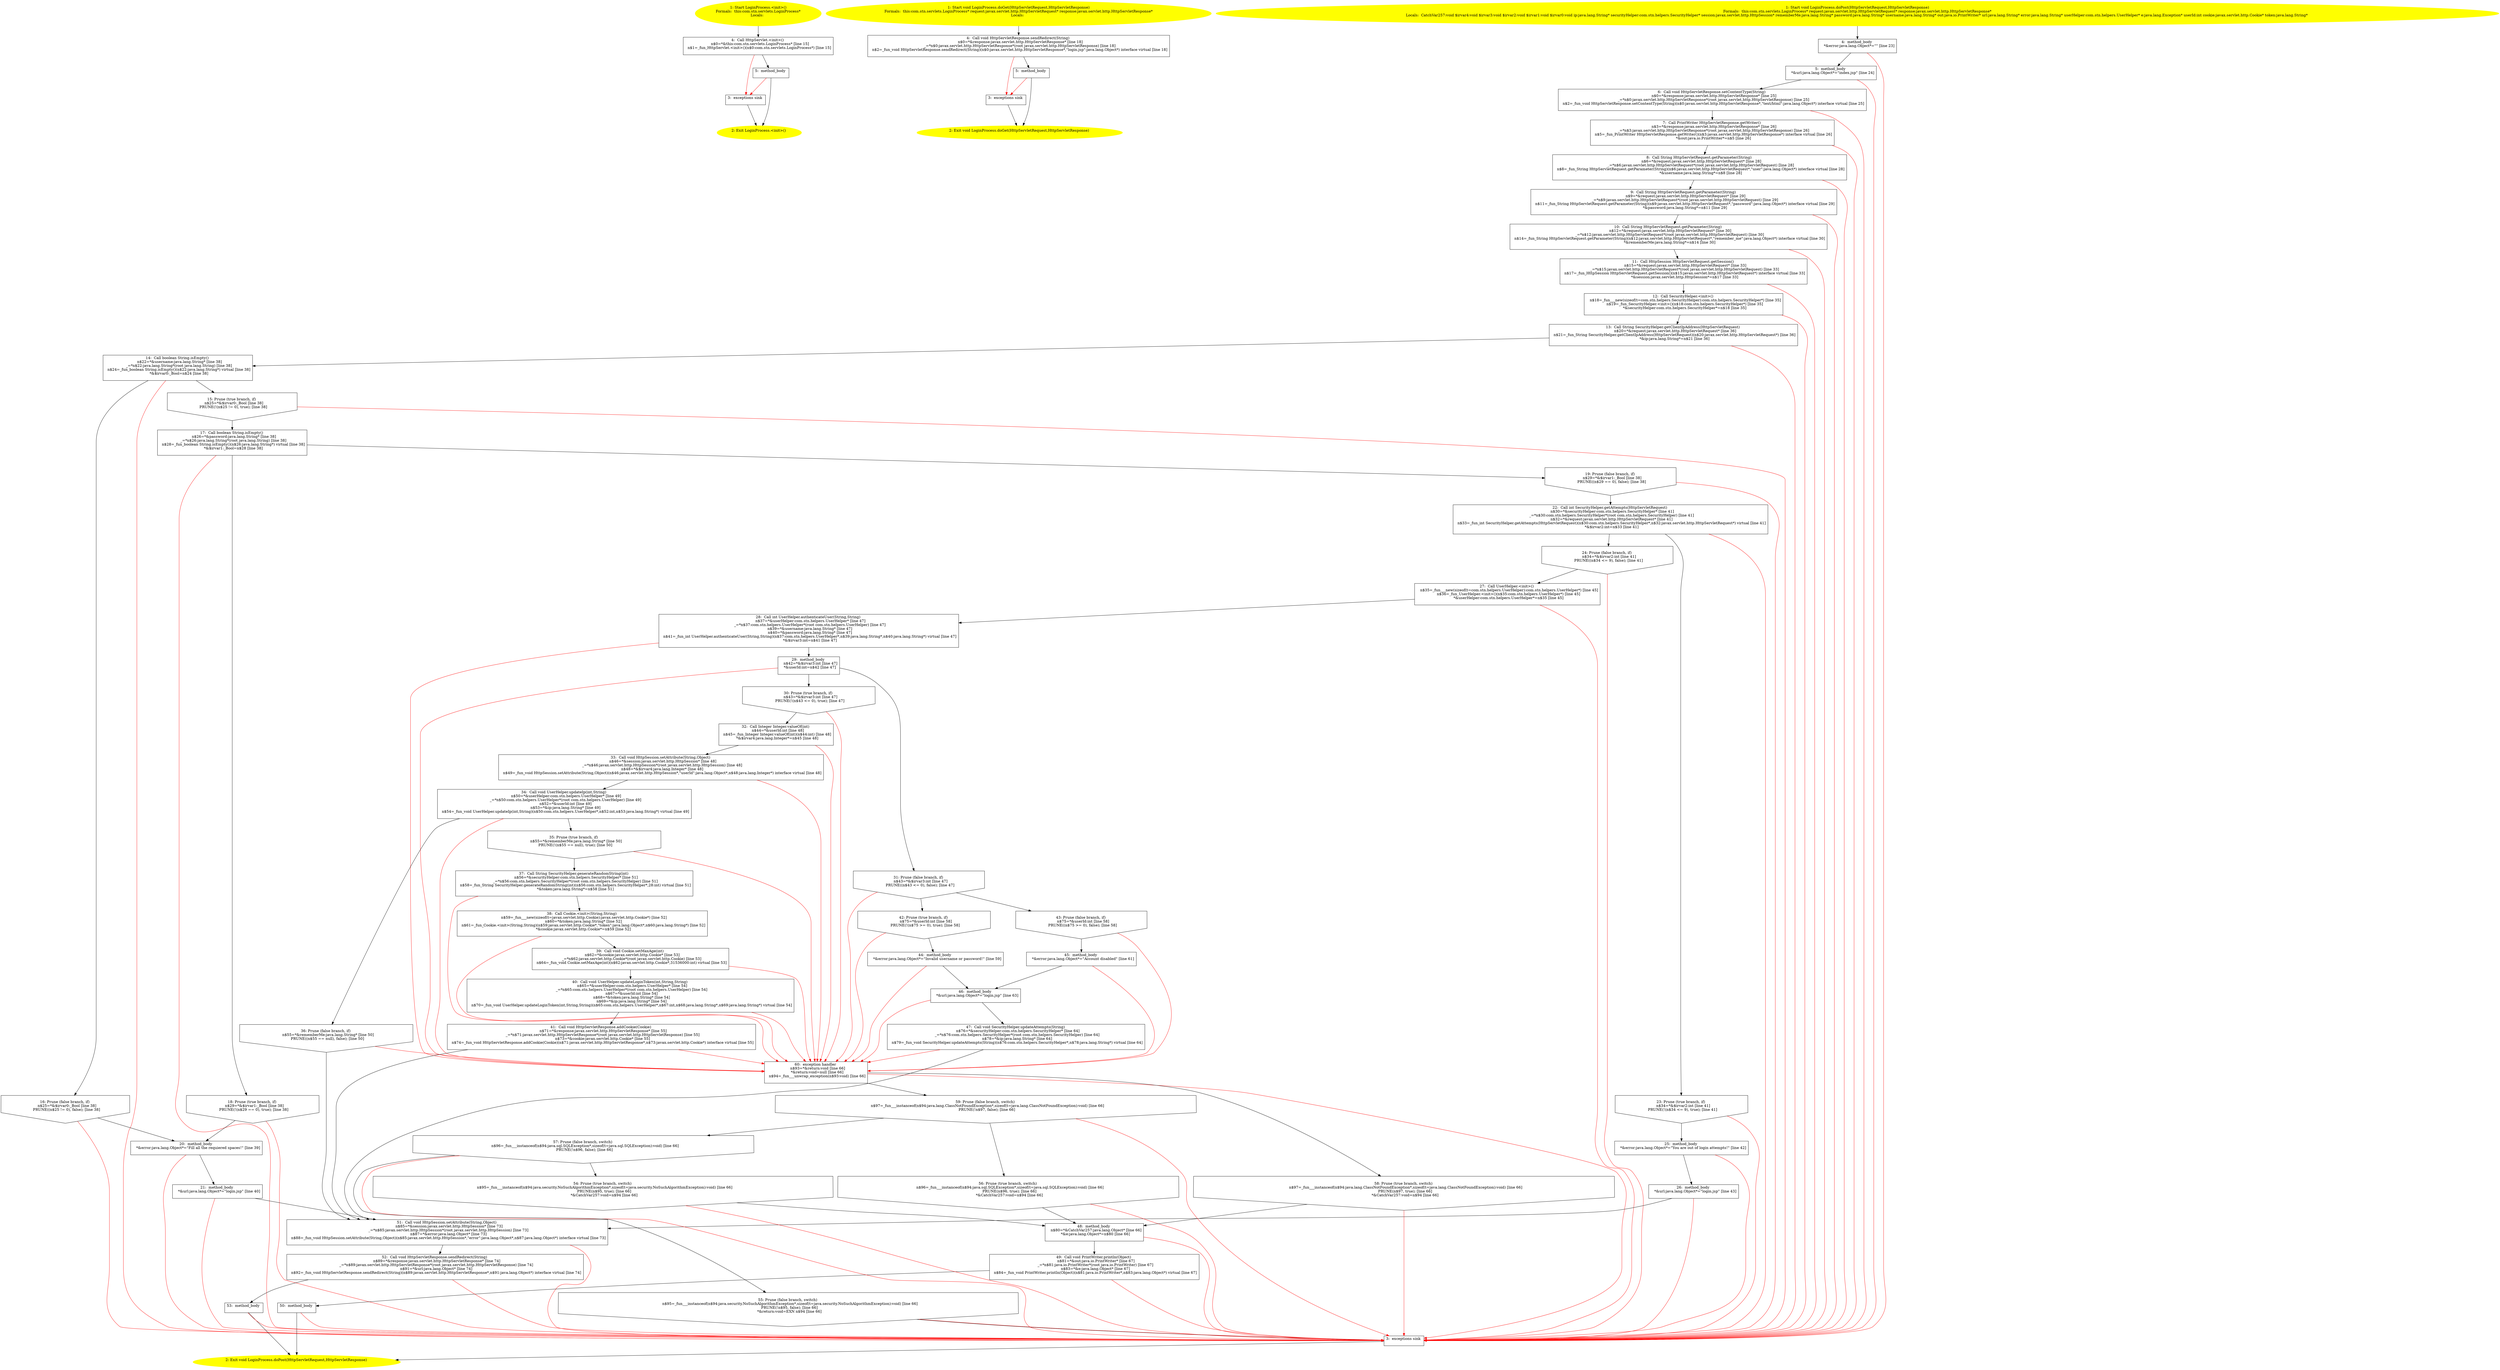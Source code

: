 /* @generated */
digraph cfg {
"com.stn.servlets.LoginProcess.<init>().e7e32b364028042ad67eb1c4033c57be_1" [label="1: Start LoginProcess.<init>()\nFormals:  this:com.stn.servlets.LoginProcess*\nLocals:  \n  " color=yellow style=filled]
	

	 "com.stn.servlets.LoginProcess.<init>().e7e32b364028042ad67eb1c4033c57be_1" -> "com.stn.servlets.LoginProcess.<init>().e7e32b364028042ad67eb1c4033c57be_4" ;
"com.stn.servlets.LoginProcess.<init>().e7e32b364028042ad67eb1c4033c57be_2" [label="2: Exit LoginProcess.<init>() \n  " color=yellow style=filled]
	

"com.stn.servlets.LoginProcess.<init>().e7e32b364028042ad67eb1c4033c57be_3" [label="3:  exceptions sink \n  " shape="box"]
	

	 "com.stn.servlets.LoginProcess.<init>().e7e32b364028042ad67eb1c4033c57be_3" -> "com.stn.servlets.LoginProcess.<init>().e7e32b364028042ad67eb1c4033c57be_2" ;
"com.stn.servlets.LoginProcess.<init>().e7e32b364028042ad67eb1c4033c57be_4" [label="4:  Call HttpServlet.<init>() \n   n$0=*&this:com.stn.servlets.LoginProcess* [line 15]\n  n$1=_fun_HttpServlet.<init>()(n$0:com.stn.servlets.LoginProcess*) [line 15]\n " shape="box"]
	

	 "com.stn.servlets.LoginProcess.<init>().e7e32b364028042ad67eb1c4033c57be_4" -> "com.stn.servlets.LoginProcess.<init>().e7e32b364028042ad67eb1c4033c57be_5" ;
	 "com.stn.servlets.LoginProcess.<init>().e7e32b364028042ad67eb1c4033c57be_4" -> "com.stn.servlets.LoginProcess.<init>().e7e32b364028042ad67eb1c4033c57be_3" [color="red" ];
"com.stn.servlets.LoginProcess.<init>().e7e32b364028042ad67eb1c4033c57be_5" [label="5:  method_body \n  " shape="box"]
	

	 "com.stn.servlets.LoginProcess.<init>().e7e32b364028042ad67eb1c4033c57be_5" -> "com.stn.servlets.LoginProcess.<init>().e7e32b364028042ad67eb1c4033c57be_2" ;
	 "com.stn.servlets.LoginProcess.<init>().e7e32b364028042ad67eb1c4033c57be_5" -> "com.stn.servlets.LoginProcess.<init>().e7e32b364028042ad67eb1c4033c57be_3" [color="red" ];
"com.stn.servlets.LoginProcess.doGet(javax.servlet.http.HttpServletRequest,javax.servlet.http.HttpSer.e315e414e4767ab37ccc99f8ff717835_1" [label="1: Start void LoginProcess.doGet(HttpServletRequest,HttpServletResponse)\nFormals:  this:com.stn.servlets.LoginProcess* request:javax.servlet.http.HttpServletRequest* response:javax.servlet.http.HttpServletResponse*\nLocals:  \n  " color=yellow style=filled]
	

	 "com.stn.servlets.LoginProcess.doGet(javax.servlet.http.HttpServletRequest,javax.servlet.http.HttpSer.e315e414e4767ab37ccc99f8ff717835_1" -> "com.stn.servlets.LoginProcess.doGet(javax.servlet.http.HttpServletRequest,javax.servlet.http.HttpSer.e315e414e4767ab37ccc99f8ff717835_4" ;
"com.stn.servlets.LoginProcess.doGet(javax.servlet.http.HttpServletRequest,javax.servlet.http.HttpSer.e315e414e4767ab37ccc99f8ff717835_2" [label="2: Exit void LoginProcess.doGet(HttpServletRequest,HttpServletResponse) \n  " color=yellow style=filled]
	

"com.stn.servlets.LoginProcess.doGet(javax.servlet.http.HttpServletRequest,javax.servlet.http.HttpSer.e315e414e4767ab37ccc99f8ff717835_3" [label="3:  exceptions sink \n  " shape="box"]
	

	 "com.stn.servlets.LoginProcess.doGet(javax.servlet.http.HttpServletRequest,javax.servlet.http.HttpSer.e315e414e4767ab37ccc99f8ff717835_3" -> "com.stn.servlets.LoginProcess.doGet(javax.servlet.http.HttpServletRequest,javax.servlet.http.HttpSer.e315e414e4767ab37ccc99f8ff717835_2" ;
"com.stn.servlets.LoginProcess.doGet(javax.servlet.http.HttpServletRequest,javax.servlet.http.HttpSer.e315e414e4767ab37ccc99f8ff717835_4" [label="4:  Call void HttpServletResponse.sendRedirect(String) \n   n$0=*&response:javax.servlet.http.HttpServletResponse* [line 18]\n  _=*n$0:javax.servlet.http.HttpServletResponse*(root javax.servlet.http.HttpServletResponse) [line 18]\n  n$2=_fun_void HttpServletResponse.sendRedirect(String)(n$0:javax.servlet.http.HttpServletResponse*,\"login.jsp\":java.lang.Object*) interface virtual [line 18]\n " shape="box"]
	

	 "com.stn.servlets.LoginProcess.doGet(javax.servlet.http.HttpServletRequest,javax.servlet.http.HttpSer.e315e414e4767ab37ccc99f8ff717835_4" -> "com.stn.servlets.LoginProcess.doGet(javax.servlet.http.HttpServletRequest,javax.servlet.http.HttpSer.e315e414e4767ab37ccc99f8ff717835_5" ;
	 "com.stn.servlets.LoginProcess.doGet(javax.servlet.http.HttpServletRequest,javax.servlet.http.HttpSer.e315e414e4767ab37ccc99f8ff717835_4" -> "com.stn.servlets.LoginProcess.doGet(javax.servlet.http.HttpServletRequest,javax.servlet.http.HttpSer.e315e414e4767ab37ccc99f8ff717835_3" [color="red" ];
"com.stn.servlets.LoginProcess.doGet(javax.servlet.http.HttpServletRequest,javax.servlet.http.HttpSer.e315e414e4767ab37ccc99f8ff717835_5" [label="5:  method_body \n  " shape="box"]
	

	 "com.stn.servlets.LoginProcess.doGet(javax.servlet.http.HttpServletRequest,javax.servlet.http.HttpSer.e315e414e4767ab37ccc99f8ff717835_5" -> "com.stn.servlets.LoginProcess.doGet(javax.servlet.http.HttpServletRequest,javax.servlet.http.HttpSer.e315e414e4767ab37ccc99f8ff717835_2" ;
	 "com.stn.servlets.LoginProcess.doGet(javax.servlet.http.HttpServletRequest,javax.servlet.http.HttpSer.e315e414e4767ab37ccc99f8ff717835_5" -> "com.stn.servlets.LoginProcess.doGet(javax.servlet.http.HttpServletRequest,javax.servlet.http.HttpSer.e315e414e4767ab37ccc99f8ff717835_3" [color="red" ];
"com.stn.servlets.LoginProcess.doPost(javax.servlet.http.HttpServletRequest,javax.servlet.http.HttpSe.e1e414de6daa3b1df74bcfbd62e8eeb6_1" [label="1: Start void LoginProcess.doPost(HttpServletRequest,HttpServletResponse)\nFormals:  this:com.stn.servlets.LoginProcess* request:javax.servlet.http.HttpServletRequest* response:javax.servlet.http.HttpServletResponse*\nLocals:  CatchVar257:void $irvar4:void $irvar3:void $irvar2:void $irvar1:void $irvar0:void ip:java.lang.String* securityHelper:com.stn.helpers.SecurityHelper* session:javax.servlet.http.HttpSession* rememberMe:java.lang.String* password:java.lang.String* username:java.lang.String* out:java.io.PrintWriter* url:java.lang.String* error:java.lang.String* userHelper:com.stn.helpers.UserHelper* e:java.lang.Exception* userId:int cookie:javax.servlet.http.Cookie* token:java.lang.String* \n  " color=yellow style=filled]
	

	 "com.stn.servlets.LoginProcess.doPost(javax.servlet.http.HttpServletRequest,javax.servlet.http.HttpSe.e1e414de6daa3b1df74bcfbd62e8eeb6_1" -> "com.stn.servlets.LoginProcess.doPost(javax.servlet.http.HttpServletRequest,javax.servlet.http.HttpSe.e1e414de6daa3b1df74bcfbd62e8eeb6_4" ;
"com.stn.servlets.LoginProcess.doPost(javax.servlet.http.HttpServletRequest,javax.servlet.http.HttpSe.e1e414de6daa3b1df74bcfbd62e8eeb6_2" [label="2: Exit void LoginProcess.doPost(HttpServletRequest,HttpServletResponse) \n  " color=yellow style=filled]
	

"com.stn.servlets.LoginProcess.doPost(javax.servlet.http.HttpServletRequest,javax.servlet.http.HttpSe.e1e414de6daa3b1df74bcfbd62e8eeb6_3" [label="3:  exceptions sink \n  " shape="box"]
	

	 "com.stn.servlets.LoginProcess.doPost(javax.servlet.http.HttpServletRequest,javax.servlet.http.HttpSe.e1e414de6daa3b1df74bcfbd62e8eeb6_3" -> "com.stn.servlets.LoginProcess.doPost(javax.servlet.http.HttpServletRequest,javax.servlet.http.HttpSe.e1e414de6daa3b1df74bcfbd62e8eeb6_2" ;
"com.stn.servlets.LoginProcess.doPost(javax.servlet.http.HttpServletRequest,javax.servlet.http.HttpSe.e1e414de6daa3b1df74bcfbd62e8eeb6_4" [label="4:  method_body \n   *&error:java.lang.Object*=\"\" [line 23]\n " shape="box"]
	

	 "com.stn.servlets.LoginProcess.doPost(javax.servlet.http.HttpServletRequest,javax.servlet.http.HttpSe.e1e414de6daa3b1df74bcfbd62e8eeb6_4" -> "com.stn.servlets.LoginProcess.doPost(javax.servlet.http.HttpServletRequest,javax.servlet.http.HttpSe.e1e414de6daa3b1df74bcfbd62e8eeb6_5" ;
	 "com.stn.servlets.LoginProcess.doPost(javax.servlet.http.HttpServletRequest,javax.servlet.http.HttpSe.e1e414de6daa3b1df74bcfbd62e8eeb6_4" -> "com.stn.servlets.LoginProcess.doPost(javax.servlet.http.HttpServletRequest,javax.servlet.http.HttpSe.e1e414de6daa3b1df74bcfbd62e8eeb6_3" [color="red" ];
"com.stn.servlets.LoginProcess.doPost(javax.servlet.http.HttpServletRequest,javax.servlet.http.HttpSe.e1e414de6daa3b1df74bcfbd62e8eeb6_5" [label="5:  method_body \n   *&url:java.lang.Object*=\"index.jsp\" [line 24]\n " shape="box"]
	

	 "com.stn.servlets.LoginProcess.doPost(javax.servlet.http.HttpServletRequest,javax.servlet.http.HttpSe.e1e414de6daa3b1df74bcfbd62e8eeb6_5" -> "com.stn.servlets.LoginProcess.doPost(javax.servlet.http.HttpServletRequest,javax.servlet.http.HttpSe.e1e414de6daa3b1df74bcfbd62e8eeb6_6" ;
	 "com.stn.servlets.LoginProcess.doPost(javax.servlet.http.HttpServletRequest,javax.servlet.http.HttpSe.e1e414de6daa3b1df74bcfbd62e8eeb6_5" -> "com.stn.servlets.LoginProcess.doPost(javax.servlet.http.HttpServletRequest,javax.servlet.http.HttpSe.e1e414de6daa3b1df74bcfbd62e8eeb6_3" [color="red" ];
"com.stn.servlets.LoginProcess.doPost(javax.servlet.http.HttpServletRequest,javax.servlet.http.HttpSe.e1e414de6daa3b1df74bcfbd62e8eeb6_6" [label="6:  Call void HttpServletResponse.setContentType(String) \n   n$0=*&response:javax.servlet.http.HttpServletResponse* [line 25]\n  _=*n$0:javax.servlet.http.HttpServletResponse*(root javax.servlet.http.HttpServletResponse) [line 25]\n  n$2=_fun_void HttpServletResponse.setContentType(String)(n$0:javax.servlet.http.HttpServletResponse*,\"text/html\":java.lang.Object*) interface virtual [line 25]\n " shape="box"]
	

	 "com.stn.servlets.LoginProcess.doPost(javax.servlet.http.HttpServletRequest,javax.servlet.http.HttpSe.e1e414de6daa3b1df74bcfbd62e8eeb6_6" -> "com.stn.servlets.LoginProcess.doPost(javax.servlet.http.HttpServletRequest,javax.servlet.http.HttpSe.e1e414de6daa3b1df74bcfbd62e8eeb6_7" ;
	 "com.stn.servlets.LoginProcess.doPost(javax.servlet.http.HttpServletRequest,javax.servlet.http.HttpSe.e1e414de6daa3b1df74bcfbd62e8eeb6_6" -> "com.stn.servlets.LoginProcess.doPost(javax.servlet.http.HttpServletRequest,javax.servlet.http.HttpSe.e1e414de6daa3b1df74bcfbd62e8eeb6_3" [color="red" ];
"com.stn.servlets.LoginProcess.doPost(javax.servlet.http.HttpServletRequest,javax.servlet.http.HttpSe.e1e414de6daa3b1df74bcfbd62e8eeb6_7" [label="7:  Call PrintWriter HttpServletResponse.getWriter() \n   n$3=*&response:javax.servlet.http.HttpServletResponse* [line 26]\n  _=*n$3:javax.servlet.http.HttpServletResponse*(root javax.servlet.http.HttpServletResponse) [line 26]\n  n$5=_fun_PrintWriter HttpServletResponse.getWriter()(n$3:javax.servlet.http.HttpServletResponse*) interface virtual [line 26]\n  *&out:java.io.PrintWriter*=n$5 [line 26]\n " shape="box"]
	

	 "com.stn.servlets.LoginProcess.doPost(javax.servlet.http.HttpServletRequest,javax.servlet.http.HttpSe.e1e414de6daa3b1df74bcfbd62e8eeb6_7" -> "com.stn.servlets.LoginProcess.doPost(javax.servlet.http.HttpServletRequest,javax.servlet.http.HttpSe.e1e414de6daa3b1df74bcfbd62e8eeb6_8" ;
	 "com.stn.servlets.LoginProcess.doPost(javax.servlet.http.HttpServletRequest,javax.servlet.http.HttpSe.e1e414de6daa3b1df74bcfbd62e8eeb6_7" -> "com.stn.servlets.LoginProcess.doPost(javax.servlet.http.HttpServletRequest,javax.servlet.http.HttpSe.e1e414de6daa3b1df74bcfbd62e8eeb6_3" [color="red" ];
"com.stn.servlets.LoginProcess.doPost(javax.servlet.http.HttpServletRequest,javax.servlet.http.HttpSe.e1e414de6daa3b1df74bcfbd62e8eeb6_8" [label="8:  Call String HttpServletRequest.getParameter(String) \n   n$6=*&request:javax.servlet.http.HttpServletRequest* [line 28]\n  _=*n$6:javax.servlet.http.HttpServletRequest*(root javax.servlet.http.HttpServletRequest) [line 28]\n  n$8=_fun_String HttpServletRequest.getParameter(String)(n$6:javax.servlet.http.HttpServletRequest*,\"user\":java.lang.Object*) interface virtual [line 28]\n  *&username:java.lang.String*=n$8 [line 28]\n " shape="box"]
	

	 "com.stn.servlets.LoginProcess.doPost(javax.servlet.http.HttpServletRequest,javax.servlet.http.HttpSe.e1e414de6daa3b1df74bcfbd62e8eeb6_8" -> "com.stn.servlets.LoginProcess.doPost(javax.servlet.http.HttpServletRequest,javax.servlet.http.HttpSe.e1e414de6daa3b1df74bcfbd62e8eeb6_9" ;
	 "com.stn.servlets.LoginProcess.doPost(javax.servlet.http.HttpServletRequest,javax.servlet.http.HttpSe.e1e414de6daa3b1df74bcfbd62e8eeb6_8" -> "com.stn.servlets.LoginProcess.doPost(javax.servlet.http.HttpServletRequest,javax.servlet.http.HttpSe.e1e414de6daa3b1df74bcfbd62e8eeb6_3" [color="red" ];
"com.stn.servlets.LoginProcess.doPost(javax.servlet.http.HttpServletRequest,javax.servlet.http.HttpSe.e1e414de6daa3b1df74bcfbd62e8eeb6_9" [label="9:  Call String HttpServletRequest.getParameter(String) \n   n$9=*&request:javax.servlet.http.HttpServletRequest* [line 29]\n  _=*n$9:javax.servlet.http.HttpServletRequest*(root javax.servlet.http.HttpServletRequest) [line 29]\n  n$11=_fun_String HttpServletRequest.getParameter(String)(n$9:javax.servlet.http.HttpServletRequest*,\"password\":java.lang.Object*) interface virtual [line 29]\n  *&password:java.lang.String*=n$11 [line 29]\n " shape="box"]
	

	 "com.stn.servlets.LoginProcess.doPost(javax.servlet.http.HttpServletRequest,javax.servlet.http.HttpSe.e1e414de6daa3b1df74bcfbd62e8eeb6_9" -> "com.stn.servlets.LoginProcess.doPost(javax.servlet.http.HttpServletRequest,javax.servlet.http.HttpSe.e1e414de6daa3b1df74bcfbd62e8eeb6_10" ;
	 "com.stn.servlets.LoginProcess.doPost(javax.servlet.http.HttpServletRequest,javax.servlet.http.HttpSe.e1e414de6daa3b1df74bcfbd62e8eeb6_9" -> "com.stn.servlets.LoginProcess.doPost(javax.servlet.http.HttpServletRequest,javax.servlet.http.HttpSe.e1e414de6daa3b1df74bcfbd62e8eeb6_3" [color="red" ];
"com.stn.servlets.LoginProcess.doPost(javax.servlet.http.HttpServletRequest,javax.servlet.http.HttpSe.e1e414de6daa3b1df74bcfbd62e8eeb6_10" [label="10:  Call String HttpServletRequest.getParameter(String) \n   n$12=*&request:javax.servlet.http.HttpServletRequest* [line 30]\n  _=*n$12:javax.servlet.http.HttpServletRequest*(root javax.servlet.http.HttpServletRequest) [line 30]\n  n$14=_fun_String HttpServletRequest.getParameter(String)(n$12:javax.servlet.http.HttpServletRequest*,\"remember_me\":java.lang.Object*) interface virtual [line 30]\n  *&rememberMe:java.lang.String*=n$14 [line 30]\n " shape="box"]
	

	 "com.stn.servlets.LoginProcess.doPost(javax.servlet.http.HttpServletRequest,javax.servlet.http.HttpSe.e1e414de6daa3b1df74bcfbd62e8eeb6_10" -> "com.stn.servlets.LoginProcess.doPost(javax.servlet.http.HttpServletRequest,javax.servlet.http.HttpSe.e1e414de6daa3b1df74bcfbd62e8eeb6_11" ;
	 "com.stn.servlets.LoginProcess.doPost(javax.servlet.http.HttpServletRequest,javax.servlet.http.HttpSe.e1e414de6daa3b1df74bcfbd62e8eeb6_10" -> "com.stn.servlets.LoginProcess.doPost(javax.servlet.http.HttpServletRequest,javax.servlet.http.HttpSe.e1e414de6daa3b1df74bcfbd62e8eeb6_3" [color="red" ];
"com.stn.servlets.LoginProcess.doPost(javax.servlet.http.HttpServletRequest,javax.servlet.http.HttpSe.e1e414de6daa3b1df74bcfbd62e8eeb6_11" [label="11:  Call HttpSession HttpServletRequest.getSession() \n   n$15=*&request:javax.servlet.http.HttpServletRequest* [line 33]\n  _=*n$15:javax.servlet.http.HttpServletRequest*(root javax.servlet.http.HttpServletRequest) [line 33]\n  n$17=_fun_HttpSession HttpServletRequest.getSession()(n$15:javax.servlet.http.HttpServletRequest*) interface virtual [line 33]\n  *&session:javax.servlet.http.HttpSession*=n$17 [line 33]\n " shape="box"]
	

	 "com.stn.servlets.LoginProcess.doPost(javax.servlet.http.HttpServletRequest,javax.servlet.http.HttpSe.e1e414de6daa3b1df74bcfbd62e8eeb6_11" -> "com.stn.servlets.LoginProcess.doPost(javax.servlet.http.HttpServletRequest,javax.servlet.http.HttpSe.e1e414de6daa3b1df74bcfbd62e8eeb6_12" ;
	 "com.stn.servlets.LoginProcess.doPost(javax.servlet.http.HttpServletRequest,javax.servlet.http.HttpSe.e1e414de6daa3b1df74bcfbd62e8eeb6_11" -> "com.stn.servlets.LoginProcess.doPost(javax.servlet.http.HttpServletRequest,javax.servlet.http.HttpSe.e1e414de6daa3b1df74bcfbd62e8eeb6_3" [color="red" ];
"com.stn.servlets.LoginProcess.doPost(javax.servlet.http.HttpServletRequest,javax.servlet.http.HttpSe.e1e414de6daa3b1df74bcfbd62e8eeb6_12" [label="12:  Call SecurityHelper.<init>() \n   n$18=_fun___new(sizeof(t=com.stn.helpers.SecurityHelper):com.stn.helpers.SecurityHelper*) [line 35]\n  n$19=_fun_SecurityHelper.<init>()(n$18:com.stn.helpers.SecurityHelper*) [line 35]\n  *&securityHelper:com.stn.helpers.SecurityHelper*=n$18 [line 35]\n " shape="box"]
	

	 "com.stn.servlets.LoginProcess.doPost(javax.servlet.http.HttpServletRequest,javax.servlet.http.HttpSe.e1e414de6daa3b1df74bcfbd62e8eeb6_12" -> "com.stn.servlets.LoginProcess.doPost(javax.servlet.http.HttpServletRequest,javax.servlet.http.HttpSe.e1e414de6daa3b1df74bcfbd62e8eeb6_13" ;
	 "com.stn.servlets.LoginProcess.doPost(javax.servlet.http.HttpServletRequest,javax.servlet.http.HttpSe.e1e414de6daa3b1df74bcfbd62e8eeb6_12" -> "com.stn.servlets.LoginProcess.doPost(javax.servlet.http.HttpServletRequest,javax.servlet.http.HttpSe.e1e414de6daa3b1df74bcfbd62e8eeb6_3" [color="red" ];
"com.stn.servlets.LoginProcess.doPost(javax.servlet.http.HttpServletRequest,javax.servlet.http.HttpSe.e1e414de6daa3b1df74bcfbd62e8eeb6_13" [label="13:  Call String SecurityHelper.getClientIpAddress(HttpServletRequest) \n   n$20=*&request:javax.servlet.http.HttpServletRequest* [line 36]\n  n$21=_fun_String SecurityHelper.getClientIpAddress(HttpServletRequest)(n$20:javax.servlet.http.HttpServletRequest*) [line 36]\n  *&ip:java.lang.String*=n$21 [line 36]\n " shape="box"]
	

	 "com.stn.servlets.LoginProcess.doPost(javax.servlet.http.HttpServletRequest,javax.servlet.http.HttpSe.e1e414de6daa3b1df74bcfbd62e8eeb6_13" -> "com.stn.servlets.LoginProcess.doPost(javax.servlet.http.HttpServletRequest,javax.servlet.http.HttpSe.e1e414de6daa3b1df74bcfbd62e8eeb6_14" ;
	 "com.stn.servlets.LoginProcess.doPost(javax.servlet.http.HttpServletRequest,javax.servlet.http.HttpSe.e1e414de6daa3b1df74bcfbd62e8eeb6_13" -> "com.stn.servlets.LoginProcess.doPost(javax.servlet.http.HttpServletRequest,javax.servlet.http.HttpSe.e1e414de6daa3b1df74bcfbd62e8eeb6_3" [color="red" ];
"com.stn.servlets.LoginProcess.doPost(javax.servlet.http.HttpServletRequest,javax.servlet.http.HttpSe.e1e414de6daa3b1df74bcfbd62e8eeb6_14" [label="14:  Call boolean String.isEmpty() \n   n$22=*&username:java.lang.String* [line 38]\n  _=*n$22:java.lang.String*(root java.lang.String) [line 38]\n  n$24=_fun_boolean String.isEmpty()(n$22:java.lang.String*) virtual [line 38]\n  *&$irvar0:_Bool=n$24 [line 38]\n " shape="box"]
	

	 "com.stn.servlets.LoginProcess.doPost(javax.servlet.http.HttpServletRequest,javax.servlet.http.HttpSe.e1e414de6daa3b1df74bcfbd62e8eeb6_14" -> "com.stn.servlets.LoginProcess.doPost(javax.servlet.http.HttpServletRequest,javax.servlet.http.HttpSe.e1e414de6daa3b1df74bcfbd62e8eeb6_15" ;
	 "com.stn.servlets.LoginProcess.doPost(javax.servlet.http.HttpServletRequest,javax.servlet.http.HttpSe.e1e414de6daa3b1df74bcfbd62e8eeb6_14" -> "com.stn.servlets.LoginProcess.doPost(javax.servlet.http.HttpServletRequest,javax.servlet.http.HttpSe.e1e414de6daa3b1df74bcfbd62e8eeb6_16" ;
	 "com.stn.servlets.LoginProcess.doPost(javax.servlet.http.HttpServletRequest,javax.servlet.http.HttpSe.e1e414de6daa3b1df74bcfbd62e8eeb6_14" -> "com.stn.servlets.LoginProcess.doPost(javax.servlet.http.HttpServletRequest,javax.servlet.http.HttpSe.e1e414de6daa3b1df74bcfbd62e8eeb6_3" [color="red" ];
"com.stn.servlets.LoginProcess.doPost(javax.servlet.http.HttpServletRequest,javax.servlet.http.HttpSe.e1e414de6daa3b1df74bcfbd62e8eeb6_15" [label="15: Prune (true branch, if) \n   n$25=*&$irvar0:_Bool [line 38]\n  PRUNE(!(n$25 != 0), true); [line 38]\n " shape="invhouse"]
	

	 "com.stn.servlets.LoginProcess.doPost(javax.servlet.http.HttpServletRequest,javax.servlet.http.HttpSe.e1e414de6daa3b1df74bcfbd62e8eeb6_15" -> "com.stn.servlets.LoginProcess.doPost(javax.servlet.http.HttpServletRequest,javax.servlet.http.HttpSe.e1e414de6daa3b1df74bcfbd62e8eeb6_17" ;
	 "com.stn.servlets.LoginProcess.doPost(javax.servlet.http.HttpServletRequest,javax.servlet.http.HttpSe.e1e414de6daa3b1df74bcfbd62e8eeb6_15" -> "com.stn.servlets.LoginProcess.doPost(javax.servlet.http.HttpServletRequest,javax.servlet.http.HttpSe.e1e414de6daa3b1df74bcfbd62e8eeb6_3" [color="red" ];
"com.stn.servlets.LoginProcess.doPost(javax.servlet.http.HttpServletRequest,javax.servlet.http.HttpSe.e1e414de6daa3b1df74bcfbd62e8eeb6_16" [label="16: Prune (false branch, if) \n   n$25=*&$irvar0:_Bool [line 38]\n  PRUNE((n$25 != 0), false); [line 38]\n " shape="invhouse"]
	

	 "com.stn.servlets.LoginProcess.doPost(javax.servlet.http.HttpServletRequest,javax.servlet.http.HttpSe.e1e414de6daa3b1df74bcfbd62e8eeb6_16" -> "com.stn.servlets.LoginProcess.doPost(javax.servlet.http.HttpServletRequest,javax.servlet.http.HttpSe.e1e414de6daa3b1df74bcfbd62e8eeb6_20" ;
	 "com.stn.servlets.LoginProcess.doPost(javax.servlet.http.HttpServletRequest,javax.servlet.http.HttpSe.e1e414de6daa3b1df74bcfbd62e8eeb6_16" -> "com.stn.servlets.LoginProcess.doPost(javax.servlet.http.HttpServletRequest,javax.servlet.http.HttpSe.e1e414de6daa3b1df74bcfbd62e8eeb6_3" [color="red" ];
"com.stn.servlets.LoginProcess.doPost(javax.servlet.http.HttpServletRequest,javax.servlet.http.HttpSe.e1e414de6daa3b1df74bcfbd62e8eeb6_17" [label="17:  Call boolean String.isEmpty() \n   n$26=*&password:java.lang.String* [line 38]\n  _=*n$26:java.lang.String*(root java.lang.String) [line 38]\n  n$28=_fun_boolean String.isEmpty()(n$26:java.lang.String*) virtual [line 38]\n  *&$irvar1:_Bool=n$28 [line 38]\n " shape="box"]
	

	 "com.stn.servlets.LoginProcess.doPost(javax.servlet.http.HttpServletRequest,javax.servlet.http.HttpSe.e1e414de6daa3b1df74bcfbd62e8eeb6_17" -> "com.stn.servlets.LoginProcess.doPost(javax.servlet.http.HttpServletRequest,javax.servlet.http.HttpSe.e1e414de6daa3b1df74bcfbd62e8eeb6_18" ;
	 "com.stn.servlets.LoginProcess.doPost(javax.servlet.http.HttpServletRequest,javax.servlet.http.HttpSe.e1e414de6daa3b1df74bcfbd62e8eeb6_17" -> "com.stn.servlets.LoginProcess.doPost(javax.servlet.http.HttpServletRequest,javax.servlet.http.HttpSe.e1e414de6daa3b1df74bcfbd62e8eeb6_19" ;
	 "com.stn.servlets.LoginProcess.doPost(javax.servlet.http.HttpServletRequest,javax.servlet.http.HttpSe.e1e414de6daa3b1df74bcfbd62e8eeb6_17" -> "com.stn.servlets.LoginProcess.doPost(javax.servlet.http.HttpServletRequest,javax.servlet.http.HttpSe.e1e414de6daa3b1df74bcfbd62e8eeb6_3" [color="red" ];
"com.stn.servlets.LoginProcess.doPost(javax.servlet.http.HttpServletRequest,javax.servlet.http.HttpSe.e1e414de6daa3b1df74bcfbd62e8eeb6_18" [label="18: Prune (true branch, if) \n   n$29=*&$irvar1:_Bool [line 38]\n  PRUNE(!(n$29 == 0), true); [line 38]\n " shape="invhouse"]
	

	 "com.stn.servlets.LoginProcess.doPost(javax.servlet.http.HttpServletRequest,javax.servlet.http.HttpSe.e1e414de6daa3b1df74bcfbd62e8eeb6_18" -> "com.stn.servlets.LoginProcess.doPost(javax.servlet.http.HttpServletRequest,javax.servlet.http.HttpSe.e1e414de6daa3b1df74bcfbd62e8eeb6_20" ;
	 "com.stn.servlets.LoginProcess.doPost(javax.servlet.http.HttpServletRequest,javax.servlet.http.HttpSe.e1e414de6daa3b1df74bcfbd62e8eeb6_18" -> "com.stn.servlets.LoginProcess.doPost(javax.servlet.http.HttpServletRequest,javax.servlet.http.HttpSe.e1e414de6daa3b1df74bcfbd62e8eeb6_3" [color="red" ];
"com.stn.servlets.LoginProcess.doPost(javax.servlet.http.HttpServletRequest,javax.servlet.http.HttpSe.e1e414de6daa3b1df74bcfbd62e8eeb6_19" [label="19: Prune (false branch, if) \n   n$29=*&$irvar1:_Bool [line 38]\n  PRUNE((n$29 == 0), false); [line 38]\n " shape="invhouse"]
	

	 "com.stn.servlets.LoginProcess.doPost(javax.servlet.http.HttpServletRequest,javax.servlet.http.HttpSe.e1e414de6daa3b1df74bcfbd62e8eeb6_19" -> "com.stn.servlets.LoginProcess.doPost(javax.servlet.http.HttpServletRequest,javax.servlet.http.HttpSe.e1e414de6daa3b1df74bcfbd62e8eeb6_22" ;
	 "com.stn.servlets.LoginProcess.doPost(javax.servlet.http.HttpServletRequest,javax.servlet.http.HttpSe.e1e414de6daa3b1df74bcfbd62e8eeb6_19" -> "com.stn.servlets.LoginProcess.doPost(javax.servlet.http.HttpServletRequest,javax.servlet.http.HttpSe.e1e414de6daa3b1df74bcfbd62e8eeb6_3" [color="red" ];
"com.stn.servlets.LoginProcess.doPost(javax.servlet.http.HttpServletRequest,javax.servlet.http.HttpSe.e1e414de6daa3b1df74bcfbd62e8eeb6_20" [label="20:  method_body \n   *&error:java.lang.Object*=\"Fill all the requiered spaces!\" [line 39]\n " shape="box"]
	

	 "com.stn.servlets.LoginProcess.doPost(javax.servlet.http.HttpServletRequest,javax.servlet.http.HttpSe.e1e414de6daa3b1df74bcfbd62e8eeb6_20" -> "com.stn.servlets.LoginProcess.doPost(javax.servlet.http.HttpServletRequest,javax.servlet.http.HttpSe.e1e414de6daa3b1df74bcfbd62e8eeb6_21" ;
	 "com.stn.servlets.LoginProcess.doPost(javax.servlet.http.HttpServletRequest,javax.servlet.http.HttpSe.e1e414de6daa3b1df74bcfbd62e8eeb6_20" -> "com.stn.servlets.LoginProcess.doPost(javax.servlet.http.HttpServletRequest,javax.servlet.http.HttpSe.e1e414de6daa3b1df74bcfbd62e8eeb6_3" [color="red" ];
"com.stn.servlets.LoginProcess.doPost(javax.servlet.http.HttpServletRequest,javax.servlet.http.HttpSe.e1e414de6daa3b1df74bcfbd62e8eeb6_21" [label="21:  method_body \n   *&url:java.lang.Object*=\"login.jsp\" [line 40]\n " shape="box"]
	

	 "com.stn.servlets.LoginProcess.doPost(javax.servlet.http.HttpServletRequest,javax.servlet.http.HttpSe.e1e414de6daa3b1df74bcfbd62e8eeb6_21" -> "com.stn.servlets.LoginProcess.doPost(javax.servlet.http.HttpServletRequest,javax.servlet.http.HttpSe.e1e414de6daa3b1df74bcfbd62e8eeb6_51" ;
	 "com.stn.servlets.LoginProcess.doPost(javax.servlet.http.HttpServletRequest,javax.servlet.http.HttpSe.e1e414de6daa3b1df74bcfbd62e8eeb6_21" -> "com.stn.servlets.LoginProcess.doPost(javax.servlet.http.HttpServletRequest,javax.servlet.http.HttpSe.e1e414de6daa3b1df74bcfbd62e8eeb6_3" [color="red" ];
"com.stn.servlets.LoginProcess.doPost(javax.servlet.http.HttpServletRequest,javax.servlet.http.HttpSe.e1e414de6daa3b1df74bcfbd62e8eeb6_22" [label="22:  Call int SecurityHelper.getAttempts(HttpServletRequest) \n   n$30=*&securityHelper:com.stn.helpers.SecurityHelper* [line 41]\n  _=*n$30:com.stn.helpers.SecurityHelper*(root com.stn.helpers.SecurityHelper) [line 41]\n  n$32=*&request:javax.servlet.http.HttpServletRequest* [line 41]\n  n$33=_fun_int SecurityHelper.getAttempts(HttpServletRequest)(n$30:com.stn.helpers.SecurityHelper*,n$32:javax.servlet.http.HttpServletRequest*) virtual [line 41]\n  *&$irvar2:int=n$33 [line 41]\n " shape="box"]
	

	 "com.stn.servlets.LoginProcess.doPost(javax.servlet.http.HttpServletRequest,javax.servlet.http.HttpSe.e1e414de6daa3b1df74bcfbd62e8eeb6_22" -> "com.stn.servlets.LoginProcess.doPost(javax.servlet.http.HttpServletRequest,javax.servlet.http.HttpSe.e1e414de6daa3b1df74bcfbd62e8eeb6_23" ;
	 "com.stn.servlets.LoginProcess.doPost(javax.servlet.http.HttpServletRequest,javax.servlet.http.HttpSe.e1e414de6daa3b1df74bcfbd62e8eeb6_22" -> "com.stn.servlets.LoginProcess.doPost(javax.servlet.http.HttpServletRequest,javax.servlet.http.HttpSe.e1e414de6daa3b1df74bcfbd62e8eeb6_24" ;
	 "com.stn.servlets.LoginProcess.doPost(javax.servlet.http.HttpServletRequest,javax.servlet.http.HttpSe.e1e414de6daa3b1df74bcfbd62e8eeb6_22" -> "com.stn.servlets.LoginProcess.doPost(javax.servlet.http.HttpServletRequest,javax.servlet.http.HttpSe.e1e414de6daa3b1df74bcfbd62e8eeb6_3" [color="red" ];
"com.stn.servlets.LoginProcess.doPost(javax.servlet.http.HttpServletRequest,javax.servlet.http.HttpSe.e1e414de6daa3b1df74bcfbd62e8eeb6_23" [label="23: Prune (true branch, if) \n   n$34=*&$irvar2:int [line 41]\n  PRUNE(!(n$34 <= 9), true); [line 41]\n " shape="invhouse"]
	

	 "com.stn.servlets.LoginProcess.doPost(javax.servlet.http.HttpServletRequest,javax.servlet.http.HttpSe.e1e414de6daa3b1df74bcfbd62e8eeb6_23" -> "com.stn.servlets.LoginProcess.doPost(javax.servlet.http.HttpServletRequest,javax.servlet.http.HttpSe.e1e414de6daa3b1df74bcfbd62e8eeb6_25" ;
	 "com.stn.servlets.LoginProcess.doPost(javax.servlet.http.HttpServletRequest,javax.servlet.http.HttpSe.e1e414de6daa3b1df74bcfbd62e8eeb6_23" -> "com.stn.servlets.LoginProcess.doPost(javax.servlet.http.HttpServletRequest,javax.servlet.http.HttpSe.e1e414de6daa3b1df74bcfbd62e8eeb6_3" [color="red" ];
"com.stn.servlets.LoginProcess.doPost(javax.servlet.http.HttpServletRequest,javax.servlet.http.HttpSe.e1e414de6daa3b1df74bcfbd62e8eeb6_24" [label="24: Prune (false branch, if) \n   n$34=*&$irvar2:int [line 41]\n  PRUNE((n$34 <= 9), false); [line 41]\n " shape="invhouse"]
	

	 "com.stn.servlets.LoginProcess.doPost(javax.servlet.http.HttpServletRequest,javax.servlet.http.HttpSe.e1e414de6daa3b1df74bcfbd62e8eeb6_24" -> "com.stn.servlets.LoginProcess.doPost(javax.servlet.http.HttpServletRequest,javax.servlet.http.HttpSe.e1e414de6daa3b1df74bcfbd62e8eeb6_27" ;
	 "com.stn.servlets.LoginProcess.doPost(javax.servlet.http.HttpServletRequest,javax.servlet.http.HttpSe.e1e414de6daa3b1df74bcfbd62e8eeb6_24" -> "com.stn.servlets.LoginProcess.doPost(javax.servlet.http.HttpServletRequest,javax.servlet.http.HttpSe.e1e414de6daa3b1df74bcfbd62e8eeb6_3" [color="red" ];
"com.stn.servlets.LoginProcess.doPost(javax.servlet.http.HttpServletRequest,javax.servlet.http.HttpSe.e1e414de6daa3b1df74bcfbd62e8eeb6_25" [label="25:  method_body \n   *&error:java.lang.Object*=\"You are out of login attempts!\" [line 42]\n " shape="box"]
	

	 "com.stn.servlets.LoginProcess.doPost(javax.servlet.http.HttpServletRequest,javax.servlet.http.HttpSe.e1e414de6daa3b1df74bcfbd62e8eeb6_25" -> "com.stn.servlets.LoginProcess.doPost(javax.servlet.http.HttpServletRequest,javax.servlet.http.HttpSe.e1e414de6daa3b1df74bcfbd62e8eeb6_26" ;
	 "com.stn.servlets.LoginProcess.doPost(javax.servlet.http.HttpServletRequest,javax.servlet.http.HttpSe.e1e414de6daa3b1df74bcfbd62e8eeb6_25" -> "com.stn.servlets.LoginProcess.doPost(javax.servlet.http.HttpServletRequest,javax.servlet.http.HttpSe.e1e414de6daa3b1df74bcfbd62e8eeb6_3" [color="red" ];
"com.stn.servlets.LoginProcess.doPost(javax.servlet.http.HttpServletRequest,javax.servlet.http.HttpSe.e1e414de6daa3b1df74bcfbd62e8eeb6_26" [label="26:  method_body \n   *&url:java.lang.Object*=\"login.jsp\" [line 43]\n " shape="box"]
	

	 "com.stn.servlets.LoginProcess.doPost(javax.servlet.http.HttpServletRequest,javax.servlet.http.HttpSe.e1e414de6daa3b1df74bcfbd62e8eeb6_26" -> "com.stn.servlets.LoginProcess.doPost(javax.servlet.http.HttpServletRequest,javax.servlet.http.HttpSe.e1e414de6daa3b1df74bcfbd62e8eeb6_51" ;
	 "com.stn.servlets.LoginProcess.doPost(javax.servlet.http.HttpServletRequest,javax.servlet.http.HttpSe.e1e414de6daa3b1df74bcfbd62e8eeb6_26" -> "com.stn.servlets.LoginProcess.doPost(javax.servlet.http.HttpServletRequest,javax.servlet.http.HttpSe.e1e414de6daa3b1df74bcfbd62e8eeb6_3" [color="red" ];
"com.stn.servlets.LoginProcess.doPost(javax.servlet.http.HttpServletRequest,javax.servlet.http.HttpSe.e1e414de6daa3b1df74bcfbd62e8eeb6_27" [label="27:  Call UserHelper.<init>() \n   n$35=_fun___new(sizeof(t=com.stn.helpers.UserHelper):com.stn.helpers.UserHelper*) [line 45]\n  n$36=_fun_UserHelper.<init>()(n$35:com.stn.helpers.UserHelper*) [line 45]\n  *&userHelper:com.stn.helpers.UserHelper*=n$35 [line 45]\n " shape="box"]
	

	 "com.stn.servlets.LoginProcess.doPost(javax.servlet.http.HttpServletRequest,javax.servlet.http.HttpSe.e1e414de6daa3b1df74bcfbd62e8eeb6_27" -> "com.stn.servlets.LoginProcess.doPost(javax.servlet.http.HttpServletRequest,javax.servlet.http.HttpSe.e1e414de6daa3b1df74bcfbd62e8eeb6_28" ;
	 "com.stn.servlets.LoginProcess.doPost(javax.servlet.http.HttpServletRequest,javax.servlet.http.HttpSe.e1e414de6daa3b1df74bcfbd62e8eeb6_27" -> "com.stn.servlets.LoginProcess.doPost(javax.servlet.http.HttpServletRequest,javax.servlet.http.HttpSe.e1e414de6daa3b1df74bcfbd62e8eeb6_3" [color="red" ];
"com.stn.servlets.LoginProcess.doPost(javax.servlet.http.HttpServletRequest,javax.servlet.http.HttpSe.e1e414de6daa3b1df74bcfbd62e8eeb6_28" [label="28:  Call int UserHelper.authenticateUser(String,String) \n   n$37=*&userHelper:com.stn.helpers.UserHelper* [line 47]\n  _=*n$37:com.stn.helpers.UserHelper*(root com.stn.helpers.UserHelper) [line 47]\n  n$39=*&username:java.lang.String* [line 47]\n  n$40=*&password:java.lang.String* [line 47]\n  n$41=_fun_int UserHelper.authenticateUser(String,String)(n$37:com.stn.helpers.UserHelper*,n$39:java.lang.String*,n$40:java.lang.String*) virtual [line 47]\n  *&$irvar3:int=n$41 [line 47]\n " shape="box"]
	

	 "com.stn.servlets.LoginProcess.doPost(javax.servlet.http.HttpServletRequest,javax.servlet.http.HttpSe.e1e414de6daa3b1df74bcfbd62e8eeb6_28" -> "com.stn.servlets.LoginProcess.doPost(javax.servlet.http.HttpServletRequest,javax.servlet.http.HttpSe.e1e414de6daa3b1df74bcfbd62e8eeb6_29" ;
	 "com.stn.servlets.LoginProcess.doPost(javax.servlet.http.HttpServletRequest,javax.servlet.http.HttpSe.e1e414de6daa3b1df74bcfbd62e8eeb6_28" -> "com.stn.servlets.LoginProcess.doPost(javax.servlet.http.HttpServletRequest,javax.servlet.http.HttpSe.e1e414de6daa3b1df74bcfbd62e8eeb6_60" [color="red" ];
"com.stn.servlets.LoginProcess.doPost(javax.servlet.http.HttpServletRequest,javax.servlet.http.HttpSe.e1e414de6daa3b1df74bcfbd62e8eeb6_29" [label="29:  method_body \n   n$42=*&$irvar3:int [line 47]\n  *&userId:int=n$42 [line 47]\n " shape="box"]
	

	 "com.stn.servlets.LoginProcess.doPost(javax.servlet.http.HttpServletRequest,javax.servlet.http.HttpSe.e1e414de6daa3b1df74bcfbd62e8eeb6_29" -> "com.stn.servlets.LoginProcess.doPost(javax.servlet.http.HttpServletRequest,javax.servlet.http.HttpSe.e1e414de6daa3b1df74bcfbd62e8eeb6_30" ;
	 "com.stn.servlets.LoginProcess.doPost(javax.servlet.http.HttpServletRequest,javax.servlet.http.HttpSe.e1e414de6daa3b1df74bcfbd62e8eeb6_29" -> "com.stn.servlets.LoginProcess.doPost(javax.servlet.http.HttpServletRequest,javax.servlet.http.HttpSe.e1e414de6daa3b1df74bcfbd62e8eeb6_31" ;
	 "com.stn.servlets.LoginProcess.doPost(javax.servlet.http.HttpServletRequest,javax.servlet.http.HttpSe.e1e414de6daa3b1df74bcfbd62e8eeb6_29" -> "com.stn.servlets.LoginProcess.doPost(javax.servlet.http.HttpServletRequest,javax.servlet.http.HttpSe.e1e414de6daa3b1df74bcfbd62e8eeb6_60" [color="red" ];
"com.stn.servlets.LoginProcess.doPost(javax.servlet.http.HttpServletRequest,javax.servlet.http.HttpSe.e1e414de6daa3b1df74bcfbd62e8eeb6_30" [label="30: Prune (true branch, if) \n   n$43=*&$irvar3:int [line 47]\n  PRUNE(!(n$43 <= 0), true); [line 47]\n " shape="invhouse"]
	

	 "com.stn.servlets.LoginProcess.doPost(javax.servlet.http.HttpServletRequest,javax.servlet.http.HttpSe.e1e414de6daa3b1df74bcfbd62e8eeb6_30" -> "com.stn.servlets.LoginProcess.doPost(javax.servlet.http.HttpServletRequest,javax.servlet.http.HttpSe.e1e414de6daa3b1df74bcfbd62e8eeb6_32" ;
	 "com.stn.servlets.LoginProcess.doPost(javax.servlet.http.HttpServletRequest,javax.servlet.http.HttpSe.e1e414de6daa3b1df74bcfbd62e8eeb6_30" -> "com.stn.servlets.LoginProcess.doPost(javax.servlet.http.HttpServletRequest,javax.servlet.http.HttpSe.e1e414de6daa3b1df74bcfbd62e8eeb6_60" [color="red" ];
"com.stn.servlets.LoginProcess.doPost(javax.servlet.http.HttpServletRequest,javax.servlet.http.HttpSe.e1e414de6daa3b1df74bcfbd62e8eeb6_31" [label="31: Prune (false branch, if) \n   n$43=*&$irvar3:int [line 47]\n  PRUNE((n$43 <= 0), false); [line 47]\n " shape="invhouse"]
	

	 "com.stn.servlets.LoginProcess.doPost(javax.servlet.http.HttpServletRequest,javax.servlet.http.HttpSe.e1e414de6daa3b1df74bcfbd62e8eeb6_31" -> "com.stn.servlets.LoginProcess.doPost(javax.servlet.http.HttpServletRequest,javax.servlet.http.HttpSe.e1e414de6daa3b1df74bcfbd62e8eeb6_42" ;
	 "com.stn.servlets.LoginProcess.doPost(javax.servlet.http.HttpServletRequest,javax.servlet.http.HttpSe.e1e414de6daa3b1df74bcfbd62e8eeb6_31" -> "com.stn.servlets.LoginProcess.doPost(javax.servlet.http.HttpServletRequest,javax.servlet.http.HttpSe.e1e414de6daa3b1df74bcfbd62e8eeb6_43" ;
	 "com.stn.servlets.LoginProcess.doPost(javax.servlet.http.HttpServletRequest,javax.servlet.http.HttpSe.e1e414de6daa3b1df74bcfbd62e8eeb6_31" -> "com.stn.servlets.LoginProcess.doPost(javax.servlet.http.HttpServletRequest,javax.servlet.http.HttpSe.e1e414de6daa3b1df74bcfbd62e8eeb6_60" [color="red" ];
"com.stn.servlets.LoginProcess.doPost(javax.servlet.http.HttpServletRequest,javax.servlet.http.HttpSe.e1e414de6daa3b1df74bcfbd62e8eeb6_32" [label="32:  Call Integer Integer.valueOf(int) \n   n$44=*&userId:int [line 48]\n  n$45=_fun_Integer Integer.valueOf(int)(n$44:int) [line 48]\n  *&$irvar4:java.lang.Integer*=n$45 [line 48]\n " shape="box"]
	

	 "com.stn.servlets.LoginProcess.doPost(javax.servlet.http.HttpServletRequest,javax.servlet.http.HttpSe.e1e414de6daa3b1df74bcfbd62e8eeb6_32" -> "com.stn.servlets.LoginProcess.doPost(javax.servlet.http.HttpServletRequest,javax.servlet.http.HttpSe.e1e414de6daa3b1df74bcfbd62e8eeb6_33" ;
	 "com.stn.servlets.LoginProcess.doPost(javax.servlet.http.HttpServletRequest,javax.servlet.http.HttpSe.e1e414de6daa3b1df74bcfbd62e8eeb6_32" -> "com.stn.servlets.LoginProcess.doPost(javax.servlet.http.HttpServletRequest,javax.servlet.http.HttpSe.e1e414de6daa3b1df74bcfbd62e8eeb6_60" [color="red" ];
"com.stn.servlets.LoginProcess.doPost(javax.servlet.http.HttpServletRequest,javax.servlet.http.HttpSe.e1e414de6daa3b1df74bcfbd62e8eeb6_33" [label="33:  Call void HttpSession.setAttribute(String,Object) \n   n$46=*&session:javax.servlet.http.HttpSession* [line 48]\n  _=*n$46:javax.servlet.http.HttpSession*(root javax.servlet.http.HttpSession) [line 48]\n  n$48=*&$irvar4:java.lang.Integer* [line 48]\n  n$49=_fun_void HttpSession.setAttribute(String,Object)(n$46:javax.servlet.http.HttpSession*,\"userId\":java.lang.Object*,n$48:java.lang.Integer*) interface virtual [line 48]\n " shape="box"]
	

	 "com.stn.servlets.LoginProcess.doPost(javax.servlet.http.HttpServletRequest,javax.servlet.http.HttpSe.e1e414de6daa3b1df74bcfbd62e8eeb6_33" -> "com.stn.servlets.LoginProcess.doPost(javax.servlet.http.HttpServletRequest,javax.servlet.http.HttpSe.e1e414de6daa3b1df74bcfbd62e8eeb6_34" ;
	 "com.stn.servlets.LoginProcess.doPost(javax.servlet.http.HttpServletRequest,javax.servlet.http.HttpSe.e1e414de6daa3b1df74bcfbd62e8eeb6_33" -> "com.stn.servlets.LoginProcess.doPost(javax.servlet.http.HttpServletRequest,javax.servlet.http.HttpSe.e1e414de6daa3b1df74bcfbd62e8eeb6_60" [color="red" ];
"com.stn.servlets.LoginProcess.doPost(javax.servlet.http.HttpServletRequest,javax.servlet.http.HttpSe.e1e414de6daa3b1df74bcfbd62e8eeb6_34" [label="34:  Call void UserHelper.updateIp(int,String) \n   n$50=*&userHelper:com.stn.helpers.UserHelper* [line 49]\n  _=*n$50:com.stn.helpers.UserHelper*(root com.stn.helpers.UserHelper) [line 49]\n  n$52=*&userId:int [line 49]\n  n$53=*&ip:java.lang.String* [line 49]\n  n$54=_fun_void UserHelper.updateIp(int,String)(n$50:com.stn.helpers.UserHelper*,n$52:int,n$53:java.lang.String*) virtual [line 49]\n " shape="box"]
	

	 "com.stn.servlets.LoginProcess.doPost(javax.servlet.http.HttpServletRequest,javax.servlet.http.HttpSe.e1e414de6daa3b1df74bcfbd62e8eeb6_34" -> "com.stn.servlets.LoginProcess.doPost(javax.servlet.http.HttpServletRequest,javax.servlet.http.HttpSe.e1e414de6daa3b1df74bcfbd62e8eeb6_35" ;
	 "com.stn.servlets.LoginProcess.doPost(javax.servlet.http.HttpServletRequest,javax.servlet.http.HttpSe.e1e414de6daa3b1df74bcfbd62e8eeb6_34" -> "com.stn.servlets.LoginProcess.doPost(javax.servlet.http.HttpServletRequest,javax.servlet.http.HttpSe.e1e414de6daa3b1df74bcfbd62e8eeb6_36" ;
	 "com.stn.servlets.LoginProcess.doPost(javax.servlet.http.HttpServletRequest,javax.servlet.http.HttpSe.e1e414de6daa3b1df74bcfbd62e8eeb6_34" -> "com.stn.servlets.LoginProcess.doPost(javax.servlet.http.HttpServletRequest,javax.servlet.http.HttpSe.e1e414de6daa3b1df74bcfbd62e8eeb6_60" [color="red" ];
"com.stn.servlets.LoginProcess.doPost(javax.servlet.http.HttpServletRequest,javax.servlet.http.HttpSe.e1e414de6daa3b1df74bcfbd62e8eeb6_35" [label="35: Prune (true branch, if) \n   n$55=*&rememberMe:java.lang.String* [line 50]\n  PRUNE(!(n$55 == null), true); [line 50]\n " shape="invhouse"]
	

	 "com.stn.servlets.LoginProcess.doPost(javax.servlet.http.HttpServletRequest,javax.servlet.http.HttpSe.e1e414de6daa3b1df74bcfbd62e8eeb6_35" -> "com.stn.servlets.LoginProcess.doPost(javax.servlet.http.HttpServletRequest,javax.servlet.http.HttpSe.e1e414de6daa3b1df74bcfbd62e8eeb6_37" ;
	 "com.stn.servlets.LoginProcess.doPost(javax.servlet.http.HttpServletRequest,javax.servlet.http.HttpSe.e1e414de6daa3b1df74bcfbd62e8eeb6_35" -> "com.stn.servlets.LoginProcess.doPost(javax.servlet.http.HttpServletRequest,javax.servlet.http.HttpSe.e1e414de6daa3b1df74bcfbd62e8eeb6_60" [color="red" ];
"com.stn.servlets.LoginProcess.doPost(javax.servlet.http.HttpServletRequest,javax.servlet.http.HttpSe.e1e414de6daa3b1df74bcfbd62e8eeb6_36" [label="36: Prune (false branch, if) \n   n$55=*&rememberMe:java.lang.String* [line 50]\n  PRUNE((n$55 == null), false); [line 50]\n " shape="invhouse"]
	

	 "com.stn.servlets.LoginProcess.doPost(javax.servlet.http.HttpServletRequest,javax.servlet.http.HttpSe.e1e414de6daa3b1df74bcfbd62e8eeb6_36" -> "com.stn.servlets.LoginProcess.doPost(javax.servlet.http.HttpServletRequest,javax.servlet.http.HttpSe.e1e414de6daa3b1df74bcfbd62e8eeb6_51" ;
	 "com.stn.servlets.LoginProcess.doPost(javax.servlet.http.HttpServletRequest,javax.servlet.http.HttpSe.e1e414de6daa3b1df74bcfbd62e8eeb6_36" -> "com.stn.servlets.LoginProcess.doPost(javax.servlet.http.HttpServletRequest,javax.servlet.http.HttpSe.e1e414de6daa3b1df74bcfbd62e8eeb6_60" [color="red" ];
"com.stn.servlets.LoginProcess.doPost(javax.servlet.http.HttpServletRequest,javax.servlet.http.HttpSe.e1e414de6daa3b1df74bcfbd62e8eeb6_37" [label="37:  Call String SecurityHelper.generateRandomString(int) \n   n$56=*&securityHelper:com.stn.helpers.SecurityHelper* [line 51]\n  _=*n$56:com.stn.helpers.SecurityHelper*(root com.stn.helpers.SecurityHelper) [line 51]\n  n$58=_fun_String SecurityHelper.generateRandomString(int)(n$56:com.stn.helpers.SecurityHelper*,28:int) virtual [line 51]\n  *&token:java.lang.String*=n$58 [line 51]\n " shape="box"]
	

	 "com.stn.servlets.LoginProcess.doPost(javax.servlet.http.HttpServletRequest,javax.servlet.http.HttpSe.e1e414de6daa3b1df74bcfbd62e8eeb6_37" -> "com.stn.servlets.LoginProcess.doPost(javax.servlet.http.HttpServletRequest,javax.servlet.http.HttpSe.e1e414de6daa3b1df74bcfbd62e8eeb6_38" ;
	 "com.stn.servlets.LoginProcess.doPost(javax.servlet.http.HttpServletRequest,javax.servlet.http.HttpSe.e1e414de6daa3b1df74bcfbd62e8eeb6_37" -> "com.stn.servlets.LoginProcess.doPost(javax.servlet.http.HttpServletRequest,javax.servlet.http.HttpSe.e1e414de6daa3b1df74bcfbd62e8eeb6_60" [color="red" ];
"com.stn.servlets.LoginProcess.doPost(javax.servlet.http.HttpServletRequest,javax.servlet.http.HttpSe.e1e414de6daa3b1df74bcfbd62e8eeb6_38" [label="38:  Call Cookie.<init>(String,String) \n   n$59=_fun___new(sizeof(t=javax.servlet.http.Cookie):javax.servlet.http.Cookie*) [line 52]\n  n$60=*&token:java.lang.String* [line 52]\n  n$61=_fun_Cookie.<init>(String,String)(n$59:javax.servlet.http.Cookie*,\"token\":java.lang.Object*,n$60:java.lang.String*) [line 52]\n  *&cookie:javax.servlet.http.Cookie*=n$59 [line 52]\n " shape="box"]
	

	 "com.stn.servlets.LoginProcess.doPost(javax.servlet.http.HttpServletRequest,javax.servlet.http.HttpSe.e1e414de6daa3b1df74bcfbd62e8eeb6_38" -> "com.stn.servlets.LoginProcess.doPost(javax.servlet.http.HttpServletRequest,javax.servlet.http.HttpSe.e1e414de6daa3b1df74bcfbd62e8eeb6_39" ;
	 "com.stn.servlets.LoginProcess.doPost(javax.servlet.http.HttpServletRequest,javax.servlet.http.HttpSe.e1e414de6daa3b1df74bcfbd62e8eeb6_38" -> "com.stn.servlets.LoginProcess.doPost(javax.servlet.http.HttpServletRequest,javax.servlet.http.HttpSe.e1e414de6daa3b1df74bcfbd62e8eeb6_60" [color="red" ];
"com.stn.servlets.LoginProcess.doPost(javax.servlet.http.HttpServletRequest,javax.servlet.http.HttpSe.e1e414de6daa3b1df74bcfbd62e8eeb6_39" [label="39:  Call void Cookie.setMaxAge(int) \n   n$62=*&cookie:javax.servlet.http.Cookie* [line 53]\n  _=*n$62:javax.servlet.http.Cookie*(root javax.servlet.http.Cookie) [line 53]\n  n$64=_fun_void Cookie.setMaxAge(int)(n$62:javax.servlet.http.Cookie*,31536000:int) virtual [line 53]\n " shape="box"]
	

	 "com.stn.servlets.LoginProcess.doPost(javax.servlet.http.HttpServletRequest,javax.servlet.http.HttpSe.e1e414de6daa3b1df74bcfbd62e8eeb6_39" -> "com.stn.servlets.LoginProcess.doPost(javax.servlet.http.HttpServletRequest,javax.servlet.http.HttpSe.e1e414de6daa3b1df74bcfbd62e8eeb6_40" ;
	 "com.stn.servlets.LoginProcess.doPost(javax.servlet.http.HttpServletRequest,javax.servlet.http.HttpSe.e1e414de6daa3b1df74bcfbd62e8eeb6_39" -> "com.stn.servlets.LoginProcess.doPost(javax.servlet.http.HttpServletRequest,javax.servlet.http.HttpSe.e1e414de6daa3b1df74bcfbd62e8eeb6_60" [color="red" ];
"com.stn.servlets.LoginProcess.doPost(javax.servlet.http.HttpServletRequest,javax.servlet.http.HttpSe.e1e414de6daa3b1df74bcfbd62e8eeb6_40" [label="40:  Call void UserHelper.updateLoginToken(int,String,String) \n   n$65=*&userHelper:com.stn.helpers.UserHelper* [line 54]\n  _=*n$65:com.stn.helpers.UserHelper*(root com.stn.helpers.UserHelper) [line 54]\n  n$67=*&userId:int [line 54]\n  n$68=*&token:java.lang.String* [line 54]\n  n$69=*&ip:java.lang.String* [line 54]\n  n$70=_fun_void UserHelper.updateLoginToken(int,String,String)(n$65:com.stn.helpers.UserHelper*,n$67:int,n$68:java.lang.String*,n$69:java.lang.String*) virtual [line 54]\n " shape="box"]
	

	 "com.stn.servlets.LoginProcess.doPost(javax.servlet.http.HttpServletRequest,javax.servlet.http.HttpSe.e1e414de6daa3b1df74bcfbd62e8eeb6_40" -> "com.stn.servlets.LoginProcess.doPost(javax.servlet.http.HttpServletRequest,javax.servlet.http.HttpSe.e1e414de6daa3b1df74bcfbd62e8eeb6_41" ;
	 "com.stn.servlets.LoginProcess.doPost(javax.servlet.http.HttpServletRequest,javax.servlet.http.HttpSe.e1e414de6daa3b1df74bcfbd62e8eeb6_40" -> "com.stn.servlets.LoginProcess.doPost(javax.servlet.http.HttpServletRequest,javax.servlet.http.HttpSe.e1e414de6daa3b1df74bcfbd62e8eeb6_60" [color="red" ];
"com.stn.servlets.LoginProcess.doPost(javax.servlet.http.HttpServletRequest,javax.servlet.http.HttpSe.e1e414de6daa3b1df74bcfbd62e8eeb6_41" [label="41:  Call void HttpServletResponse.addCookie(Cookie) \n   n$71=*&response:javax.servlet.http.HttpServletResponse* [line 55]\n  _=*n$71:javax.servlet.http.HttpServletResponse*(root javax.servlet.http.HttpServletResponse) [line 55]\n  n$73=*&cookie:javax.servlet.http.Cookie* [line 55]\n  n$74=_fun_void HttpServletResponse.addCookie(Cookie)(n$71:javax.servlet.http.HttpServletResponse*,n$73:javax.servlet.http.Cookie*) interface virtual [line 55]\n " shape="box"]
	

	 "com.stn.servlets.LoginProcess.doPost(javax.servlet.http.HttpServletRequest,javax.servlet.http.HttpSe.e1e414de6daa3b1df74bcfbd62e8eeb6_41" -> "com.stn.servlets.LoginProcess.doPost(javax.servlet.http.HttpServletRequest,javax.servlet.http.HttpSe.e1e414de6daa3b1df74bcfbd62e8eeb6_51" ;
	 "com.stn.servlets.LoginProcess.doPost(javax.servlet.http.HttpServletRequest,javax.servlet.http.HttpSe.e1e414de6daa3b1df74bcfbd62e8eeb6_41" -> "com.stn.servlets.LoginProcess.doPost(javax.servlet.http.HttpServletRequest,javax.servlet.http.HttpSe.e1e414de6daa3b1df74bcfbd62e8eeb6_60" [color="red" ];
"com.stn.servlets.LoginProcess.doPost(javax.servlet.http.HttpServletRequest,javax.servlet.http.HttpSe.e1e414de6daa3b1df74bcfbd62e8eeb6_42" [label="42: Prune (true branch, if) \n   n$75=*&userId:int [line 58]\n  PRUNE(!(n$75 >= 0), true); [line 58]\n " shape="invhouse"]
	

	 "com.stn.servlets.LoginProcess.doPost(javax.servlet.http.HttpServletRequest,javax.servlet.http.HttpSe.e1e414de6daa3b1df74bcfbd62e8eeb6_42" -> "com.stn.servlets.LoginProcess.doPost(javax.servlet.http.HttpServletRequest,javax.servlet.http.HttpSe.e1e414de6daa3b1df74bcfbd62e8eeb6_44" ;
	 "com.stn.servlets.LoginProcess.doPost(javax.servlet.http.HttpServletRequest,javax.servlet.http.HttpSe.e1e414de6daa3b1df74bcfbd62e8eeb6_42" -> "com.stn.servlets.LoginProcess.doPost(javax.servlet.http.HttpServletRequest,javax.servlet.http.HttpSe.e1e414de6daa3b1df74bcfbd62e8eeb6_60" [color="red" ];
"com.stn.servlets.LoginProcess.doPost(javax.servlet.http.HttpServletRequest,javax.servlet.http.HttpSe.e1e414de6daa3b1df74bcfbd62e8eeb6_43" [label="43: Prune (false branch, if) \n   n$75=*&userId:int [line 58]\n  PRUNE((n$75 >= 0), false); [line 58]\n " shape="invhouse"]
	

	 "com.stn.servlets.LoginProcess.doPost(javax.servlet.http.HttpServletRequest,javax.servlet.http.HttpSe.e1e414de6daa3b1df74bcfbd62e8eeb6_43" -> "com.stn.servlets.LoginProcess.doPost(javax.servlet.http.HttpServletRequest,javax.servlet.http.HttpSe.e1e414de6daa3b1df74bcfbd62e8eeb6_45" ;
	 "com.stn.servlets.LoginProcess.doPost(javax.servlet.http.HttpServletRequest,javax.servlet.http.HttpSe.e1e414de6daa3b1df74bcfbd62e8eeb6_43" -> "com.stn.servlets.LoginProcess.doPost(javax.servlet.http.HttpServletRequest,javax.servlet.http.HttpSe.e1e414de6daa3b1df74bcfbd62e8eeb6_60" [color="red" ];
"com.stn.servlets.LoginProcess.doPost(javax.servlet.http.HttpServletRequest,javax.servlet.http.HttpSe.e1e414de6daa3b1df74bcfbd62e8eeb6_44" [label="44:  method_body \n   *&error:java.lang.Object*=\"Invalid username or password!\" [line 59]\n " shape="box"]
	

	 "com.stn.servlets.LoginProcess.doPost(javax.servlet.http.HttpServletRequest,javax.servlet.http.HttpSe.e1e414de6daa3b1df74bcfbd62e8eeb6_44" -> "com.stn.servlets.LoginProcess.doPost(javax.servlet.http.HttpServletRequest,javax.servlet.http.HttpSe.e1e414de6daa3b1df74bcfbd62e8eeb6_46" ;
	 "com.stn.servlets.LoginProcess.doPost(javax.servlet.http.HttpServletRequest,javax.servlet.http.HttpSe.e1e414de6daa3b1df74bcfbd62e8eeb6_44" -> "com.stn.servlets.LoginProcess.doPost(javax.servlet.http.HttpServletRequest,javax.servlet.http.HttpSe.e1e414de6daa3b1df74bcfbd62e8eeb6_60" [color="red" ];
"com.stn.servlets.LoginProcess.doPost(javax.servlet.http.HttpServletRequest,javax.servlet.http.HttpSe.e1e414de6daa3b1df74bcfbd62e8eeb6_45" [label="45:  method_body \n   *&error:java.lang.Object*=\"Account disabled\" [line 61]\n " shape="box"]
	

	 "com.stn.servlets.LoginProcess.doPost(javax.servlet.http.HttpServletRequest,javax.servlet.http.HttpSe.e1e414de6daa3b1df74bcfbd62e8eeb6_45" -> "com.stn.servlets.LoginProcess.doPost(javax.servlet.http.HttpServletRequest,javax.servlet.http.HttpSe.e1e414de6daa3b1df74bcfbd62e8eeb6_46" ;
	 "com.stn.servlets.LoginProcess.doPost(javax.servlet.http.HttpServletRequest,javax.servlet.http.HttpSe.e1e414de6daa3b1df74bcfbd62e8eeb6_45" -> "com.stn.servlets.LoginProcess.doPost(javax.servlet.http.HttpServletRequest,javax.servlet.http.HttpSe.e1e414de6daa3b1df74bcfbd62e8eeb6_60" [color="red" ];
"com.stn.servlets.LoginProcess.doPost(javax.servlet.http.HttpServletRequest,javax.servlet.http.HttpSe.e1e414de6daa3b1df74bcfbd62e8eeb6_46" [label="46:  method_body \n   *&url:java.lang.Object*=\"login.jsp\" [line 63]\n " shape="box"]
	

	 "com.stn.servlets.LoginProcess.doPost(javax.servlet.http.HttpServletRequest,javax.servlet.http.HttpSe.e1e414de6daa3b1df74bcfbd62e8eeb6_46" -> "com.stn.servlets.LoginProcess.doPost(javax.servlet.http.HttpServletRequest,javax.servlet.http.HttpSe.e1e414de6daa3b1df74bcfbd62e8eeb6_47" ;
	 "com.stn.servlets.LoginProcess.doPost(javax.servlet.http.HttpServletRequest,javax.servlet.http.HttpSe.e1e414de6daa3b1df74bcfbd62e8eeb6_46" -> "com.stn.servlets.LoginProcess.doPost(javax.servlet.http.HttpServletRequest,javax.servlet.http.HttpSe.e1e414de6daa3b1df74bcfbd62e8eeb6_60" [color="red" ];
"com.stn.servlets.LoginProcess.doPost(javax.servlet.http.HttpServletRequest,javax.servlet.http.HttpSe.e1e414de6daa3b1df74bcfbd62e8eeb6_47" [label="47:  Call void SecurityHelper.updateAttempts(String) \n   n$76=*&securityHelper:com.stn.helpers.SecurityHelper* [line 64]\n  _=*n$76:com.stn.helpers.SecurityHelper*(root com.stn.helpers.SecurityHelper) [line 64]\n  n$78=*&ip:java.lang.String* [line 64]\n  n$79=_fun_void SecurityHelper.updateAttempts(String)(n$76:com.stn.helpers.SecurityHelper*,n$78:java.lang.String*) virtual [line 64]\n " shape="box"]
	

	 "com.stn.servlets.LoginProcess.doPost(javax.servlet.http.HttpServletRequest,javax.servlet.http.HttpSe.e1e414de6daa3b1df74bcfbd62e8eeb6_47" -> "com.stn.servlets.LoginProcess.doPost(javax.servlet.http.HttpServletRequest,javax.servlet.http.HttpSe.e1e414de6daa3b1df74bcfbd62e8eeb6_51" ;
	 "com.stn.servlets.LoginProcess.doPost(javax.servlet.http.HttpServletRequest,javax.servlet.http.HttpSe.e1e414de6daa3b1df74bcfbd62e8eeb6_47" -> "com.stn.servlets.LoginProcess.doPost(javax.servlet.http.HttpServletRequest,javax.servlet.http.HttpSe.e1e414de6daa3b1df74bcfbd62e8eeb6_60" [color="red" ];
"com.stn.servlets.LoginProcess.doPost(javax.servlet.http.HttpServletRequest,javax.servlet.http.HttpSe.e1e414de6daa3b1df74bcfbd62e8eeb6_48" [label="48:  method_body \n   n$80=*&CatchVar257:java.lang.Object* [line 66]\n  *&e:java.lang.Object*=n$80 [line 66]\n " shape="box"]
	

	 "com.stn.servlets.LoginProcess.doPost(javax.servlet.http.HttpServletRequest,javax.servlet.http.HttpSe.e1e414de6daa3b1df74bcfbd62e8eeb6_48" -> "com.stn.servlets.LoginProcess.doPost(javax.servlet.http.HttpServletRequest,javax.servlet.http.HttpSe.e1e414de6daa3b1df74bcfbd62e8eeb6_49" ;
	 "com.stn.servlets.LoginProcess.doPost(javax.servlet.http.HttpServletRequest,javax.servlet.http.HttpSe.e1e414de6daa3b1df74bcfbd62e8eeb6_48" -> "com.stn.servlets.LoginProcess.doPost(javax.servlet.http.HttpServletRequest,javax.servlet.http.HttpSe.e1e414de6daa3b1df74bcfbd62e8eeb6_3" [color="red" ];
"com.stn.servlets.LoginProcess.doPost(javax.servlet.http.HttpServletRequest,javax.servlet.http.HttpSe.e1e414de6daa3b1df74bcfbd62e8eeb6_49" [label="49:  Call void PrintWriter.println(Object) \n   n$81=*&out:java.io.PrintWriter* [line 67]\n  _=*n$81:java.io.PrintWriter*(root java.io.PrintWriter) [line 67]\n  n$83=*&e:java.lang.Object* [line 67]\n  n$84=_fun_void PrintWriter.println(Object)(n$81:java.io.PrintWriter*,n$83:java.lang.Object*) virtual [line 67]\n " shape="box"]
	

	 "com.stn.servlets.LoginProcess.doPost(javax.servlet.http.HttpServletRequest,javax.servlet.http.HttpSe.e1e414de6daa3b1df74bcfbd62e8eeb6_49" -> "com.stn.servlets.LoginProcess.doPost(javax.servlet.http.HttpServletRequest,javax.servlet.http.HttpSe.e1e414de6daa3b1df74bcfbd62e8eeb6_50" ;
	 "com.stn.servlets.LoginProcess.doPost(javax.servlet.http.HttpServletRequest,javax.servlet.http.HttpSe.e1e414de6daa3b1df74bcfbd62e8eeb6_49" -> "com.stn.servlets.LoginProcess.doPost(javax.servlet.http.HttpServletRequest,javax.servlet.http.HttpSe.e1e414de6daa3b1df74bcfbd62e8eeb6_3" [color="red" ];
"com.stn.servlets.LoginProcess.doPost(javax.servlet.http.HttpServletRequest,javax.servlet.http.HttpSe.e1e414de6daa3b1df74bcfbd62e8eeb6_50" [label="50:  method_body \n  " shape="box"]
	

	 "com.stn.servlets.LoginProcess.doPost(javax.servlet.http.HttpServletRequest,javax.servlet.http.HttpSe.e1e414de6daa3b1df74bcfbd62e8eeb6_50" -> "com.stn.servlets.LoginProcess.doPost(javax.servlet.http.HttpServletRequest,javax.servlet.http.HttpSe.e1e414de6daa3b1df74bcfbd62e8eeb6_2" ;
	 "com.stn.servlets.LoginProcess.doPost(javax.servlet.http.HttpServletRequest,javax.servlet.http.HttpSe.e1e414de6daa3b1df74bcfbd62e8eeb6_50" -> "com.stn.servlets.LoginProcess.doPost(javax.servlet.http.HttpServletRequest,javax.servlet.http.HttpSe.e1e414de6daa3b1df74bcfbd62e8eeb6_3" [color="red" ];
"com.stn.servlets.LoginProcess.doPost(javax.servlet.http.HttpServletRequest,javax.servlet.http.HttpSe.e1e414de6daa3b1df74bcfbd62e8eeb6_51" [label="51:  Call void HttpSession.setAttribute(String,Object) \n   n$85=*&session:javax.servlet.http.HttpSession* [line 73]\n  _=*n$85:javax.servlet.http.HttpSession*(root javax.servlet.http.HttpSession) [line 73]\n  n$87=*&error:java.lang.Object* [line 73]\n  n$88=_fun_void HttpSession.setAttribute(String,Object)(n$85:javax.servlet.http.HttpSession*,\"error\":java.lang.Object*,n$87:java.lang.Object*) interface virtual [line 73]\n " shape="box"]
	

	 "com.stn.servlets.LoginProcess.doPost(javax.servlet.http.HttpServletRequest,javax.servlet.http.HttpSe.e1e414de6daa3b1df74bcfbd62e8eeb6_51" -> "com.stn.servlets.LoginProcess.doPost(javax.servlet.http.HttpServletRequest,javax.servlet.http.HttpSe.e1e414de6daa3b1df74bcfbd62e8eeb6_52" ;
	 "com.stn.servlets.LoginProcess.doPost(javax.servlet.http.HttpServletRequest,javax.servlet.http.HttpSe.e1e414de6daa3b1df74bcfbd62e8eeb6_51" -> "com.stn.servlets.LoginProcess.doPost(javax.servlet.http.HttpServletRequest,javax.servlet.http.HttpSe.e1e414de6daa3b1df74bcfbd62e8eeb6_3" [color="red" ];
"com.stn.servlets.LoginProcess.doPost(javax.servlet.http.HttpServletRequest,javax.servlet.http.HttpSe.e1e414de6daa3b1df74bcfbd62e8eeb6_52" [label="52:  Call void HttpServletResponse.sendRedirect(String) \n   n$89=*&response:javax.servlet.http.HttpServletResponse* [line 74]\n  _=*n$89:javax.servlet.http.HttpServletResponse*(root javax.servlet.http.HttpServletResponse) [line 74]\n  n$91=*&url:java.lang.Object* [line 74]\n  n$92=_fun_void HttpServletResponse.sendRedirect(String)(n$89:javax.servlet.http.HttpServletResponse*,n$91:java.lang.Object*) interface virtual [line 74]\n " shape="box"]
	

	 "com.stn.servlets.LoginProcess.doPost(javax.servlet.http.HttpServletRequest,javax.servlet.http.HttpSe.e1e414de6daa3b1df74bcfbd62e8eeb6_52" -> "com.stn.servlets.LoginProcess.doPost(javax.servlet.http.HttpServletRequest,javax.servlet.http.HttpSe.e1e414de6daa3b1df74bcfbd62e8eeb6_53" ;
	 "com.stn.servlets.LoginProcess.doPost(javax.servlet.http.HttpServletRequest,javax.servlet.http.HttpSe.e1e414de6daa3b1df74bcfbd62e8eeb6_52" -> "com.stn.servlets.LoginProcess.doPost(javax.servlet.http.HttpServletRequest,javax.servlet.http.HttpSe.e1e414de6daa3b1df74bcfbd62e8eeb6_3" [color="red" ];
"com.stn.servlets.LoginProcess.doPost(javax.servlet.http.HttpServletRequest,javax.servlet.http.HttpSe.e1e414de6daa3b1df74bcfbd62e8eeb6_53" [label="53:  method_body \n  " shape="box"]
	

	 "com.stn.servlets.LoginProcess.doPost(javax.servlet.http.HttpServletRequest,javax.servlet.http.HttpSe.e1e414de6daa3b1df74bcfbd62e8eeb6_53" -> "com.stn.servlets.LoginProcess.doPost(javax.servlet.http.HttpServletRequest,javax.servlet.http.HttpSe.e1e414de6daa3b1df74bcfbd62e8eeb6_2" ;
	 "com.stn.servlets.LoginProcess.doPost(javax.servlet.http.HttpServletRequest,javax.servlet.http.HttpSe.e1e414de6daa3b1df74bcfbd62e8eeb6_53" -> "com.stn.servlets.LoginProcess.doPost(javax.servlet.http.HttpServletRequest,javax.servlet.http.HttpSe.e1e414de6daa3b1df74bcfbd62e8eeb6_3" [color="red" ];
"com.stn.servlets.LoginProcess.doPost(javax.servlet.http.HttpServletRequest,javax.servlet.http.HttpSe.e1e414de6daa3b1df74bcfbd62e8eeb6_54" [label="54: Prune (true branch, switch) \n   n$95=_fun___instanceof(n$94:java.security.NoSuchAlgorithmException*,sizeof(t=java.security.NoSuchAlgorithmException):void) [line 66]\n  PRUNE(n$95, true); [line 66]\n  *&CatchVar257:void=n$94 [line 66]\n " shape="invhouse"]
	

	 "com.stn.servlets.LoginProcess.doPost(javax.servlet.http.HttpServletRequest,javax.servlet.http.HttpSe.e1e414de6daa3b1df74bcfbd62e8eeb6_54" -> "com.stn.servlets.LoginProcess.doPost(javax.servlet.http.HttpServletRequest,javax.servlet.http.HttpSe.e1e414de6daa3b1df74bcfbd62e8eeb6_48" ;
	 "com.stn.servlets.LoginProcess.doPost(javax.servlet.http.HttpServletRequest,javax.servlet.http.HttpSe.e1e414de6daa3b1df74bcfbd62e8eeb6_54" -> "com.stn.servlets.LoginProcess.doPost(javax.servlet.http.HttpServletRequest,javax.servlet.http.HttpSe.e1e414de6daa3b1df74bcfbd62e8eeb6_3" [color="red" ];
"com.stn.servlets.LoginProcess.doPost(javax.servlet.http.HttpServletRequest,javax.servlet.http.HttpSe.e1e414de6daa3b1df74bcfbd62e8eeb6_55" [label="55: Prune (false branch, switch) \n   n$95=_fun___instanceof(n$94:java.security.NoSuchAlgorithmException*,sizeof(t=java.security.NoSuchAlgorithmException):void) [line 66]\n  PRUNE(!n$95, false); [line 66]\n  *&return:void=EXN n$94 [line 66]\n " shape="invhouse"]
	

	 "com.stn.servlets.LoginProcess.doPost(javax.servlet.http.HttpServletRequest,javax.servlet.http.HttpSe.e1e414de6daa3b1df74bcfbd62e8eeb6_55" -> "com.stn.servlets.LoginProcess.doPost(javax.servlet.http.HttpServletRequest,javax.servlet.http.HttpSe.e1e414de6daa3b1df74bcfbd62e8eeb6_3" ;
	 "com.stn.servlets.LoginProcess.doPost(javax.servlet.http.HttpServletRequest,javax.servlet.http.HttpSe.e1e414de6daa3b1df74bcfbd62e8eeb6_55" -> "com.stn.servlets.LoginProcess.doPost(javax.servlet.http.HttpServletRequest,javax.servlet.http.HttpSe.e1e414de6daa3b1df74bcfbd62e8eeb6_3" [color="red" ];
"com.stn.servlets.LoginProcess.doPost(javax.servlet.http.HttpServletRequest,javax.servlet.http.HttpSe.e1e414de6daa3b1df74bcfbd62e8eeb6_56" [label="56: Prune (true branch, switch) \n   n$96=_fun___instanceof(n$94:java.sql.SQLException*,sizeof(t=java.sql.SQLException):void) [line 66]\n  PRUNE(n$96, true); [line 66]\n  *&CatchVar257:void=n$94 [line 66]\n " shape="invhouse"]
	

	 "com.stn.servlets.LoginProcess.doPost(javax.servlet.http.HttpServletRequest,javax.servlet.http.HttpSe.e1e414de6daa3b1df74bcfbd62e8eeb6_56" -> "com.stn.servlets.LoginProcess.doPost(javax.servlet.http.HttpServletRequest,javax.servlet.http.HttpSe.e1e414de6daa3b1df74bcfbd62e8eeb6_48" ;
	 "com.stn.servlets.LoginProcess.doPost(javax.servlet.http.HttpServletRequest,javax.servlet.http.HttpSe.e1e414de6daa3b1df74bcfbd62e8eeb6_56" -> "com.stn.servlets.LoginProcess.doPost(javax.servlet.http.HttpServletRequest,javax.servlet.http.HttpSe.e1e414de6daa3b1df74bcfbd62e8eeb6_3" [color="red" ];
"com.stn.servlets.LoginProcess.doPost(javax.servlet.http.HttpServletRequest,javax.servlet.http.HttpSe.e1e414de6daa3b1df74bcfbd62e8eeb6_57" [label="57: Prune (false branch, switch) \n   n$96=_fun___instanceof(n$94:java.sql.SQLException*,sizeof(t=java.sql.SQLException):void) [line 66]\n  PRUNE(!n$96, false); [line 66]\n " shape="invhouse"]
	

	 "com.stn.servlets.LoginProcess.doPost(javax.servlet.http.HttpServletRequest,javax.servlet.http.HttpSe.e1e414de6daa3b1df74bcfbd62e8eeb6_57" -> "com.stn.servlets.LoginProcess.doPost(javax.servlet.http.HttpServletRequest,javax.servlet.http.HttpSe.e1e414de6daa3b1df74bcfbd62e8eeb6_54" ;
	 "com.stn.servlets.LoginProcess.doPost(javax.servlet.http.HttpServletRequest,javax.servlet.http.HttpSe.e1e414de6daa3b1df74bcfbd62e8eeb6_57" -> "com.stn.servlets.LoginProcess.doPost(javax.servlet.http.HttpServletRequest,javax.servlet.http.HttpSe.e1e414de6daa3b1df74bcfbd62e8eeb6_55" ;
	 "com.stn.servlets.LoginProcess.doPost(javax.servlet.http.HttpServletRequest,javax.servlet.http.HttpSe.e1e414de6daa3b1df74bcfbd62e8eeb6_57" -> "com.stn.servlets.LoginProcess.doPost(javax.servlet.http.HttpServletRequest,javax.servlet.http.HttpSe.e1e414de6daa3b1df74bcfbd62e8eeb6_3" [color="red" ];
"com.stn.servlets.LoginProcess.doPost(javax.servlet.http.HttpServletRequest,javax.servlet.http.HttpSe.e1e414de6daa3b1df74bcfbd62e8eeb6_58" [label="58: Prune (true branch, switch) \n   n$97=_fun___instanceof(n$94:java.lang.ClassNotFoundException*,sizeof(t=java.lang.ClassNotFoundException):void) [line 66]\n  PRUNE(n$97, true); [line 66]\n  *&CatchVar257:void=n$94 [line 66]\n " shape="invhouse"]
	

	 "com.stn.servlets.LoginProcess.doPost(javax.servlet.http.HttpServletRequest,javax.servlet.http.HttpSe.e1e414de6daa3b1df74bcfbd62e8eeb6_58" -> "com.stn.servlets.LoginProcess.doPost(javax.servlet.http.HttpServletRequest,javax.servlet.http.HttpSe.e1e414de6daa3b1df74bcfbd62e8eeb6_48" ;
	 "com.stn.servlets.LoginProcess.doPost(javax.servlet.http.HttpServletRequest,javax.servlet.http.HttpSe.e1e414de6daa3b1df74bcfbd62e8eeb6_58" -> "com.stn.servlets.LoginProcess.doPost(javax.servlet.http.HttpServletRequest,javax.servlet.http.HttpSe.e1e414de6daa3b1df74bcfbd62e8eeb6_3" [color="red" ];
"com.stn.servlets.LoginProcess.doPost(javax.servlet.http.HttpServletRequest,javax.servlet.http.HttpSe.e1e414de6daa3b1df74bcfbd62e8eeb6_59" [label="59: Prune (false branch, switch) \n   n$97=_fun___instanceof(n$94:java.lang.ClassNotFoundException*,sizeof(t=java.lang.ClassNotFoundException):void) [line 66]\n  PRUNE(!n$97, false); [line 66]\n " shape="invhouse"]
	

	 "com.stn.servlets.LoginProcess.doPost(javax.servlet.http.HttpServletRequest,javax.servlet.http.HttpSe.e1e414de6daa3b1df74bcfbd62e8eeb6_59" -> "com.stn.servlets.LoginProcess.doPost(javax.servlet.http.HttpServletRequest,javax.servlet.http.HttpSe.e1e414de6daa3b1df74bcfbd62e8eeb6_56" ;
	 "com.stn.servlets.LoginProcess.doPost(javax.servlet.http.HttpServletRequest,javax.servlet.http.HttpSe.e1e414de6daa3b1df74bcfbd62e8eeb6_59" -> "com.stn.servlets.LoginProcess.doPost(javax.servlet.http.HttpServletRequest,javax.servlet.http.HttpSe.e1e414de6daa3b1df74bcfbd62e8eeb6_57" ;
	 "com.stn.servlets.LoginProcess.doPost(javax.servlet.http.HttpServletRequest,javax.servlet.http.HttpSe.e1e414de6daa3b1df74bcfbd62e8eeb6_59" -> "com.stn.servlets.LoginProcess.doPost(javax.servlet.http.HttpServletRequest,javax.servlet.http.HttpSe.e1e414de6daa3b1df74bcfbd62e8eeb6_3" [color="red" ];
"com.stn.servlets.LoginProcess.doPost(javax.servlet.http.HttpServletRequest,javax.servlet.http.HttpSe.e1e414de6daa3b1df74bcfbd62e8eeb6_60" [label="60:  exception handler \n   n$93=*&return:void [line 66]\n  *&return:void=null [line 66]\n  n$94=_fun___unwrap_exception(n$93:void) [line 66]\n " shape="box"]
	

	 "com.stn.servlets.LoginProcess.doPost(javax.servlet.http.HttpServletRequest,javax.servlet.http.HttpSe.e1e414de6daa3b1df74bcfbd62e8eeb6_60" -> "com.stn.servlets.LoginProcess.doPost(javax.servlet.http.HttpServletRequest,javax.servlet.http.HttpSe.e1e414de6daa3b1df74bcfbd62e8eeb6_58" ;
	 "com.stn.servlets.LoginProcess.doPost(javax.servlet.http.HttpServletRequest,javax.servlet.http.HttpSe.e1e414de6daa3b1df74bcfbd62e8eeb6_60" -> "com.stn.servlets.LoginProcess.doPost(javax.servlet.http.HttpServletRequest,javax.servlet.http.HttpSe.e1e414de6daa3b1df74bcfbd62e8eeb6_59" ;
	 "com.stn.servlets.LoginProcess.doPost(javax.servlet.http.HttpServletRequest,javax.servlet.http.HttpSe.e1e414de6daa3b1df74bcfbd62e8eeb6_60" -> "com.stn.servlets.LoginProcess.doPost(javax.servlet.http.HttpServletRequest,javax.servlet.http.HttpSe.e1e414de6daa3b1df74bcfbd62e8eeb6_3" [color="red" ];
}
